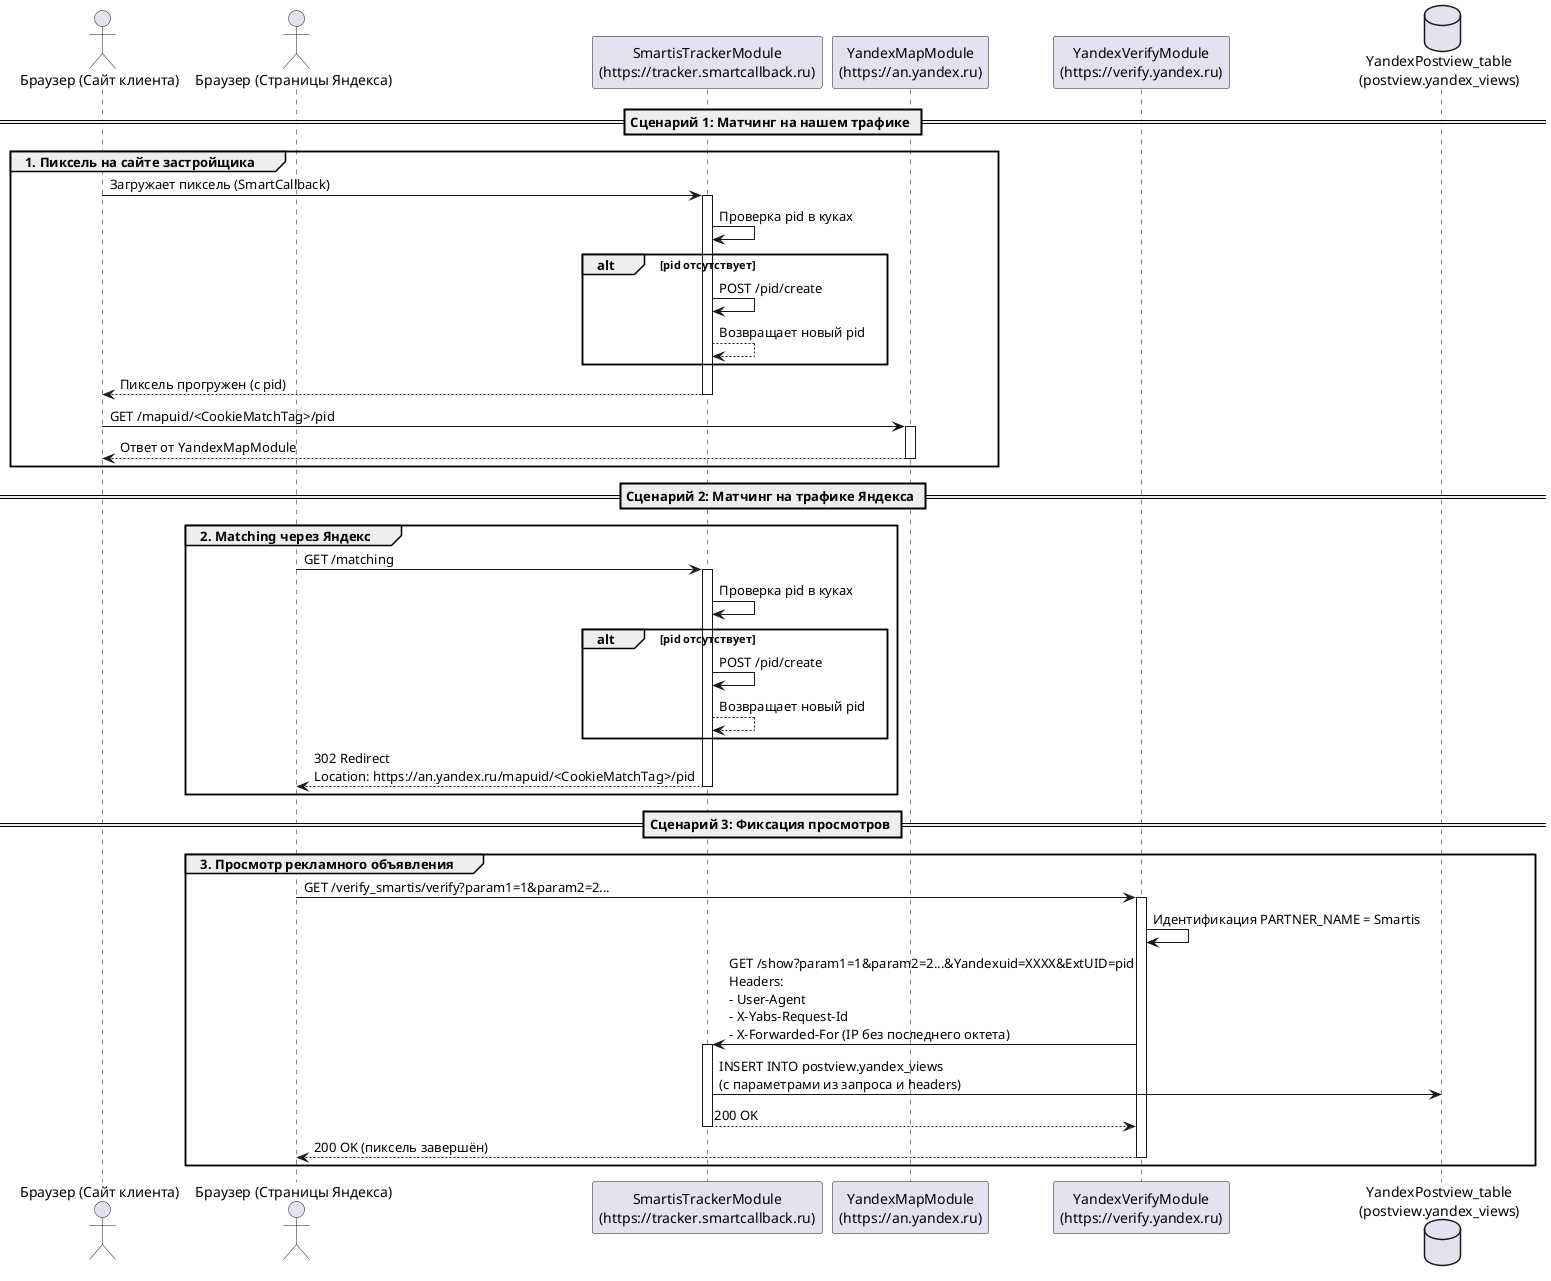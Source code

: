 @startuml
actor "Браузер (Сайт клиента)" as BrowserClient
actor "Браузер (Страницы Яндекса)" as BrowserYandex
participant "SmartisTrackerModule\n(https://tracker.smartcallback.ru)" as Smartis
participant "YandexMapModule\n(https://an.yandex.ru)" as YandexMap
participant "YandexVerifyModule\n(https://verify.yandex.ru)" as YandexVerify
database "YandexPostview_table\n(postview.yandex_views)" as DB

== Сценарий 1: Матчинг на нашем трафике ==
group 1. Пиксель на сайте застройщика
    BrowserClient -> Smartis : Загружает пиксель (SmartCallback)
    activate Smartis
    Smartis -> Smartis : Проверка pid в куках
    alt pid отсутствует
        Smartis -> Smartis : POST /pid/create
        Smartis --> Smartis : Возвращает новый pid
    end
    Smartis --> BrowserClient : Пиксель прогружен (с pid)
    deactivate Smartis

    BrowserClient -> YandexMap : GET /mapuid/<CookieMatchTag>/pid
    activate YandexMap
    YandexMap --> BrowserClient : Ответ от YandexMapModule
    deactivate YandexMap
end

== Сценарий 2: Матчинг на трафике Яндекса ==
group 2. Matching через Яндекс
    BrowserYandex -> Smartis : GET /matching
    activate Smartis
    Smartis -> Smartis : Проверка pid в куках
    alt pid отсутствует
        Smartis -> Smartis : POST /pid/create
        Smartis --> Smartis : Возвращает новый pid
    end
    Smartis --> BrowserYandex : 302 Redirect\nLocation: https://an.yandex.ru/mapuid/<CookieMatchTag>/pid
    deactivate Smartis
end

== Сценарий 3: Фиксация просмотров ==
group 3. Просмотр рекламного объявления
    BrowserYandex -> YandexVerify : GET /verify_smartis/verify?param1=1&param2=2...
    activate YandexVerify
    YandexVerify -> YandexVerify : Идентификация PARTNER_NAME = Smartis
    YandexVerify -> Smartis : GET /show?param1=1&param2=2...&Yandexuid=XXXX&ExtUID=pid\nHeaders:\n- User-Agent\n- X-Yabs-Request-Id\n- X-Forwarded-For (IP без последнего октета)
    activate Smartis
    Smartis -> DB : INSERT INTO postview.yandex_views\n(с параметрами из запроса и headers)
    Smartis --> YandexVerify : 200 OK
    deactivate Smartis
    YandexVerify --> BrowserYandex : 200 OK (пиксель завершён)
    deactivate YandexVerify
end

@enduml
